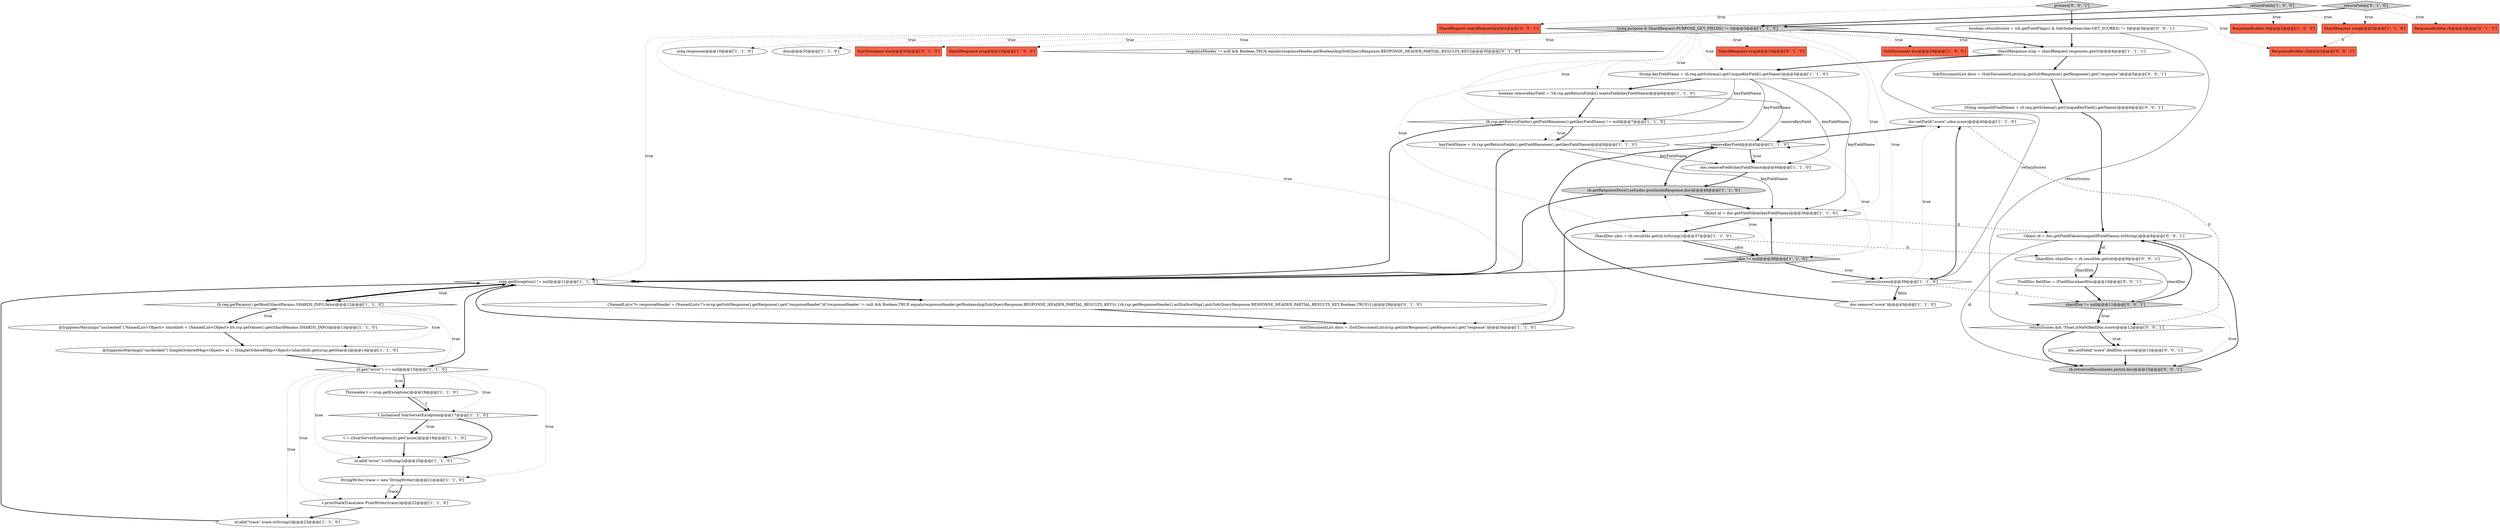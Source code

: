 digraph {
49 [style = filled, label = "SolrDocumentList docs = (SolrDocumentList)srsp.getSolrResponse().getResponse().get(\"response\")@@@5@@@['0', '0', '1']", fillcolor = white, shape = ellipse image = "AAA0AAABBB3BBB"];
14 [style = filled, label = "rb.rsp.getReturnFields().getFieldRenames().get(keyFieldName) != null@@@7@@@['1', '1', '0']", fillcolor = white, shape = diamond image = "AAA0AAABBB1BBB"];
9 [style = filled, label = "String keyFieldName = rb.req.getSchema().getUniqueKeyField().getName()@@@5@@@['1', '1', '0']", fillcolor = white, shape = ellipse image = "AAA0AAABBB1BBB"];
12 [style = filled, label = "returnScores@@@39@@@['1', '1', '0']", fillcolor = white, shape = diamond image = "AAA0AAABBB1BBB"];
24 [style = filled, label = "sreq.responses@@@10@@@['1', '1', '0']", fillcolor = white, shape = ellipse image = "AAA0AAABBB1BBB"];
0 [style = filled, label = "t instanceof SolrServerException@@@17@@@['1', '1', '0']", fillcolor = white, shape = diamond image = "AAA0AAABBB1BBB"];
23 [style = filled, label = "docs@@@35@@@['1', '1', '0']", fillcolor = white, shape = ellipse image = "AAA0AAABBB1BBB"];
39 [style = filled, label = "SolrDocument doc@@@35@@@['0', '1', '0']", fillcolor = tomato, shape = box image = "AAA0AAABBB2BBB"];
47 [style = filled, label = "ShardRequest shardRequest@@@2@@@['0', '0', '1']", fillcolor = tomato, shape = box image = "AAA0AAABBB3BBB"];
6 [style = filled, label = "ShardResponse srsp@@@10@@@['1', '0', '0']", fillcolor = tomato, shape = box image = "AAA0AAABBB1BBB"];
36 [style = filled, label = "responseHeader != null && Boolean.TRUE.equals(responseHeader.getBooleanArg(SolrQueryResponse.RESPONSE_HEADER_PARTIAL_RESULTS_KEY))@@@30@@@['0', '1', '0']", fillcolor = white, shape = diamond image = "AAA1AAABBB2BBB"];
7 [style = filled, label = "doc.setField(\"score\",sdoc.score)@@@40@@@['1', '1', '0']", fillcolor = white, shape = ellipse image = "AAA0AAABBB1BBB"];
19 [style = filled, label = "returnFields['1', '0', '0']", fillcolor = lightgray, shape = diamond image = "AAA0AAABBB1BBB"];
11 [style = filled, label = "rb.req.getParams().getBool(ShardParams.SHARDS_INFO,false)@@@12@@@['1', '1', '0']", fillcolor = white, shape = diamond image = "AAA0AAABBB1BBB"];
22 [style = filled, label = "t.printStackTrace(new PrintWriter(trace))@@@22@@@['1', '1', '0']", fillcolor = white, shape = ellipse image = "AAA0AAABBB1BBB"];
33 [style = filled, label = "keyFieldName = rb.rsp.getReturnFields().getFieldRenames().get(keyFieldName)@@@8@@@['1', '1', '0']", fillcolor = white, shape = ellipse image = "AAA0AAABBB1BBB"];
13 [style = filled, label = "nl.get(\"error\") == null@@@15@@@['1', '1', '0']", fillcolor = white, shape = diamond image = "AAA0AAABBB1BBB"];
8 [style = filled, label = "nl.add(\"trace\",trace.toString())@@@23@@@['1', '1', '0']", fillcolor = white, shape = ellipse image = "AAA0AAABBB1BBB"];
27 [style = filled, label = "sdoc != null@@@38@@@['1', '1', '0']", fillcolor = lightgray, shape = diamond image = "AAA0AAABBB1BBB"];
25 [style = filled, label = "@SuppressWarnings(\"unchecked\") SimpleOrderedMap<Object> nl = (SimpleOrderedMap<Object>)shardInfo.get(srsp.getShard())@@@14@@@['1', '1', '0']", fillcolor = white, shape = ellipse image = "AAA0AAABBB1BBB"];
48 [style = filled, label = "doc.setField(\"score\",fieldDoc.score)@@@13@@@['0', '0', '1']", fillcolor = white, shape = ellipse image = "AAA0AAABBB3BBB"];
40 [style = filled, label = "returnFields['0', '1', '0']", fillcolor = lightgray, shape = diamond image = "AAA0AAABBB2BBB"];
42 [style = filled, label = "shardDoc != null@@@11@@@['0', '0', '1']", fillcolor = lightgray, shape = diamond image = "AAA0AAABBB3BBB"];
43 [style = filled, label = "ShardDoc shardDoc = rb.resultIds.get(id)@@@9@@@['0', '0', '1']", fillcolor = white, shape = ellipse image = "AAA0AAABBB3BBB"];
21 [style = filled, label = "doc.remove(\"score\")@@@43@@@['1', '1', '0']", fillcolor = white, shape = ellipse image = "AAA0AAABBB1BBB"];
46 [style = filled, label = "String uniqueIdFieldName = rb.req.getSchema().getUniqueKeyField().getName()@@@6@@@['0', '0', '1']", fillcolor = white, shape = ellipse image = "AAA0AAABBB3BBB"];
1 [style = filled, label = "(sreq.purpose & ShardRequest.PURPOSE_GET_FIELDS) != 0@@@3@@@['1', '1', '0']", fillcolor = lightgray, shape = diamond image = "AAA0AAABBB1BBB"];
45 [style = filled, label = "boolean returnScores = (rb.getFieldFlags() & SolrIndexSearcher.GET_SCORES) != 0@@@3@@@['0', '0', '1']", fillcolor = white, shape = ellipse image = "AAA0AAABBB3BBB"];
3 [style = filled, label = "ResponseBuilder rb@@@2@@@['1', '0', '0']", fillcolor = tomato, shape = box image = "AAA0AAABBB1BBB"];
52 [style = filled, label = "returnScores && !Float.isNaN(fieldDoc.score)@@@12@@@['0', '0', '1']", fillcolor = white, shape = diamond image = "AAA0AAABBB3BBB"];
20 [style = filled, label = "ShardDoc sdoc = rb.resultIds.get(id.toString())@@@37@@@['1', '1', '0']", fillcolor = white, shape = ellipse image = "AAA0AAABBB1BBB"];
29 [style = filled, label = "Object id = doc.getFieldValue(keyFieldName)@@@36@@@['1', '1', '0']", fillcolor = white, shape = ellipse image = "AAA0AAABBB1BBB"];
53 [style = filled, label = "rb.retrievedDocuments.put(id,doc)@@@15@@@['0', '0', '1']", fillcolor = lightgray, shape = ellipse image = "AAA0AAABBB3BBB"];
5 [style = filled, label = "rb.getResponseDocs().set(sdoc.positionInResponse,doc)@@@48@@@['1', '1', '0']", fillcolor = lightgray, shape = ellipse image = "AAA0AAABBB1BBB"];
17 [style = filled, label = "doc.removeFields(keyFieldName)@@@46@@@['1', '1', '0']", fillcolor = white, shape = ellipse image = "AAA0AAABBB1BBB"];
32 [style = filled, label = "StringWriter trace = new StringWriter()@@@21@@@['1', '1', '0']", fillcolor = white, shape = ellipse image = "AAA0AAABBB1BBB"];
31 [style = filled, label = "boolean removeKeyField = !rb.rsp.getReturnFields().wantsField(keyFieldName)@@@6@@@['1', '1', '0']", fillcolor = white, shape = ellipse image = "AAA0AAABBB1BBB"];
50 [style = filled, label = "ResponseBuilder rb@@@2@@@['0', '0', '1']", fillcolor = tomato, shape = box image = "AAA0AAABBB3BBB"];
41 [style = filled, label = "Object id = doc.getFieldValue(uniqueIdFieldName).toString()@@@8@@@['0', '0', '1']", fillcolor = white, shape = ellipse image = "AAA0AAABBB3BBB"];
44 [style = filled, label = "FieldDoc fieldDoc = (FieldDoc)shardDoc@@@10@@@['0', '0', '1']", fillcolor = white, shape = ellipse image = "AAA0AAABBB3BBB"];
35 [style = filled, label = "ShardResponse srsp@@@10@@@['0', '1', '0']", fillcolor = tomato, shape = box image = "AAA0AAABBB2BBB"];
2 [style = filled, label = "@SuppressWarnings(\"unchecked\") NamedList<Object> shardInfo = (NamedList<Object>)rb.rsp.getValues().get(ShardParams.SHARDS_INFO)@@@13@@@['1', '1', '0']", fillcolor = white, shape = ellipse image = "AAA0AAABBB1BBB"];
26 [style = filled, label = "ShardResponse srsp = shardRequest.responses.get(0)@@@4@@@['1', '1', '1']", fillcolor = white, shape = ellipse image = "AAA0AAABBB1BBB"];
28 [style = filled, label = "nl.add(\"error\",t.toString())@@@20@@@['1', '1', '0']", fillcolor = white, shape = ellipse image = "AAA0AAABBB1BBB"];
30 [style = filled, label = "removeKeyField@@@45@@@['1', '1', '0']", fillcolor = white, shape = diamond image = "AAA0AAABBB1BBB"];
18 [style = filled, label = "SolrDocumentList docs = (SolrDocumentList)srsp.getSolrResponse().getResponse().get(\"response\")@@@34@@@['1', '1', '0']", fillcolor = white, shape = ellipse image = "AAA0AAABBB1BBB"];
51 [style = filled, label = "process['0', '0', '1']", fillcolor = lightgray, shape = diamond image = "AAA0AAABBB3BBB"];
34 [style = filled, label = "Throwable t = srsp.getException()@@@16@@@['1', '1', '0']", fillcolor = white, shape = ellipse image = "AAA0AAABBB1BBB"];
4 [style = filled, label = "srsp.getException() != null@@@11@@@['1', '1', '0']", fillcolor = white, shape = diamond image = "AAA0AAABBB1BBB"];
37 [style = filled, label = "ResponseBuilder rb@@@2@@@['0', '1', '0']", fillcolor = tomato, shape = box image = "AAA0AAABBB2BBB"];
38 [style = filled, label = "{NamedList<?> responseHeader = (NamedList<?>)srsp.getSolrResponse().getResponse().get(\"responseHeader\")if (responseHeader != null && Boolean.TRUE.equals(responseHeader.getBooleanArg(SolrQueryResponse.RESPONSE_HEADER_PARTIAL_RESULTS_KEY))) {rb.rsp.getResponseHeader().asShallowMap().put(SolrQueryResponse.RESPONSE_HEADER_PARTIAL_RESULTS_KEY,Boolean.TRUE)}}@@@28@@@['0', '1', '0']", fillcolor = white, shape = ellipse image = "AAA1AAABBB2BBB"];
16 [style = filled, label = "ShardRequest sreq@@@2@@@['1', '1', '0']", fillcolor = tomato, shape = box image = "AAA0AAABBB1BBB"];
10 [style = filled, label = "SolrDocument doc@@@29@@@['1', '0', '0']", fillcolor = tomato, shape = box image = "AAA0AAABBB1BBB"];
15 [style = filled, label = "t = ((SolrServerException)t).getCause()@@@18@@@['1', '1', '0']", fillcolor = white, shape = ellipse image = "AAA0AAABBB1BBB"];
51->50 [style = dotted, label="true"];
20->27 [style = bold, label=""];
33->17 [style = solid, label="keyFieldName"];
11->4 [style = bold, label=""];
1->27 [style = dotted, label="true"];
33->4 [style = bold, label=""];
44->42 [style = bold, label=""];
41->53 [style = solid, label="id"];
9->31 [style = bold, label=""];
32->22 [style = solid, label="trace"];
26->12 [style = solid, label="returnScores"];
27->12 [style = dotted, label="true"];
13->34 [style = bold, label=""];
0->15 [style = bold, label=""];
40->16 [style = dotted, label="true"];
1->24 [style = dotted, label="true"];
13->0 [style = dotted, label="true"];
25->13 [style = bold, label=""];
9->14 [style = solid, label="keyFieldName"];
1->20 [style = dotted, label="true"];
13->22 [style = dotted, label="true"];
5->29 [style = bold, label=""];
45->26 [style = bold, label=""];
52->53 [style = bold, label=""];
43->44 [style = bold, label=""];
19->3 [style = dotted, label="true"];
45->52 [style = solid, label="returnScores"];
41->43 [style = solid, label="id"];
27->30 [style = dotted, label="true"];
12->7 [style = dotted, label="true"];
7->52 [style = dashed, label="0"];
40->1 [style = bold, label=""];
1->29 [style = dotted, label="true"];
1->9 [style = dotted, label="true"];
38->18 [style = bold, label=""];
30->17 [style = dotted, label="true"];
28->32 [style = bold, label=""];
26->9 [style = bold, label=""];
43->42 [style = solid, label="shardDoc"];
1->23 [style = dotted, label="true"];
12->21 [style = dotted, label="false"];
42->52 [style = bold, label=""];
0->15 [style = dotted, label="true"];
52->48 [style = dotted, label="true"];
1->26 [style = dotted, label="true"];
46->41 [style = bold, label=""];
33->29 [style = solid, label="keyFieldName"];
30->17 [style = bold, label=""];
31->14 [style = bold, label=""];
1->4 [style = dotted, label="true"];
18->29 [style = bold, label=""];
48->53 [style = bold, label=""];
11->2 [style = dotted, label="true"];
13->4 [style = bold, label=""];
9->17 [style = solid, label="keyFieldName"];
14->33 [style = dotted, label="true"];
27->5 [style = dotted, label="true"];
51->45 [style = bold, label=""];
42->52 [style = dotted, label="true"];
9->29 [style = solid, label="keyFieldName"];
13->28 [style = dotted, label="true"];
21->30 [style = bold, label=""];
4->11 [style = dotted, label="true"];
11->2 [style = bold, label=""];
5->4 [style = bold, label=""];
1->35 [style = dotted, label="true"];
51->47 [style = dotted, label="true"];
19->16 [style = dotted, label="true"];
42->41 [style = bold, label=""];
52->48 [style = bold, label=""];
32->22 [style = bold, label=""];
1->26 [style = bold, label=""];
43->44 [style = solid, label="shardDoc"];
53->41 [style = bold, label=""];
11->13 [style = dotted, label="true"];
26->49 [style = bold, label=""];
1->10 [style = dotted, label="true"];
4->18 [style = bold, label=""];
29->20 [style = bold, label=""];
1->18 [style = dotted, label="true"];
12->7 [style = bold, label=""];
4->38 [style = bold, label=""];
22->8 [style = bold, label=""];
12->42 [style = dashed, label="0"];
27->12 [style = bold, label=""];
8->4 [style = bold, label=""];
19->1 [style = bold, label=""];
9->33 [style = solid, label="keyFieldName"];
27->4 [style = bold, label=""];
40->37 [style = dotted, label="true"];
4->11 [style = bold, label=""];
41->43 [style = bold, label=""];
12->21 [style = bold, label=""];
1->36 [style = dotted, label="true"];
13->8 [style = dotted, label="true"];
29->41 [style = dashed, label="0"];
1->6 [style = dotted, label="true"];
2->25 [style = bold, label=""];
34->0 [style = bold, label=""];
27->29 [style = bold, label=""];
15->28 [style = bold, label=""];
13->32 [style = dotted, label="true"];
20->27 [style = solid, label="sdoc"];
30->5 [style = bold, label=""];
16->50 [style = dashed, label="0"];
34->0 [style = solid, label="t"];
13->34 [style = dotted, label="true"];
14->33 [style = bold, label=""];
11->25 [style = dotted, label="true"];
1->39 [style = dotted, label="true"];
1->14 [style = dotted, label="true"];
49->46 [style = bold, label=""];
0->28 [style = bold, label=""];
42->53 [style = dotted, label="true"];
14->4 [style = bold, label=""];
1->31 [style = dotted, label="true"];
20->43 [style = dashed, label="0"];
17->5 [style = bold, label=""];
31->30 [style = solid, label="removeKeyField"];
7->30 [style = bold, label=""];
}
